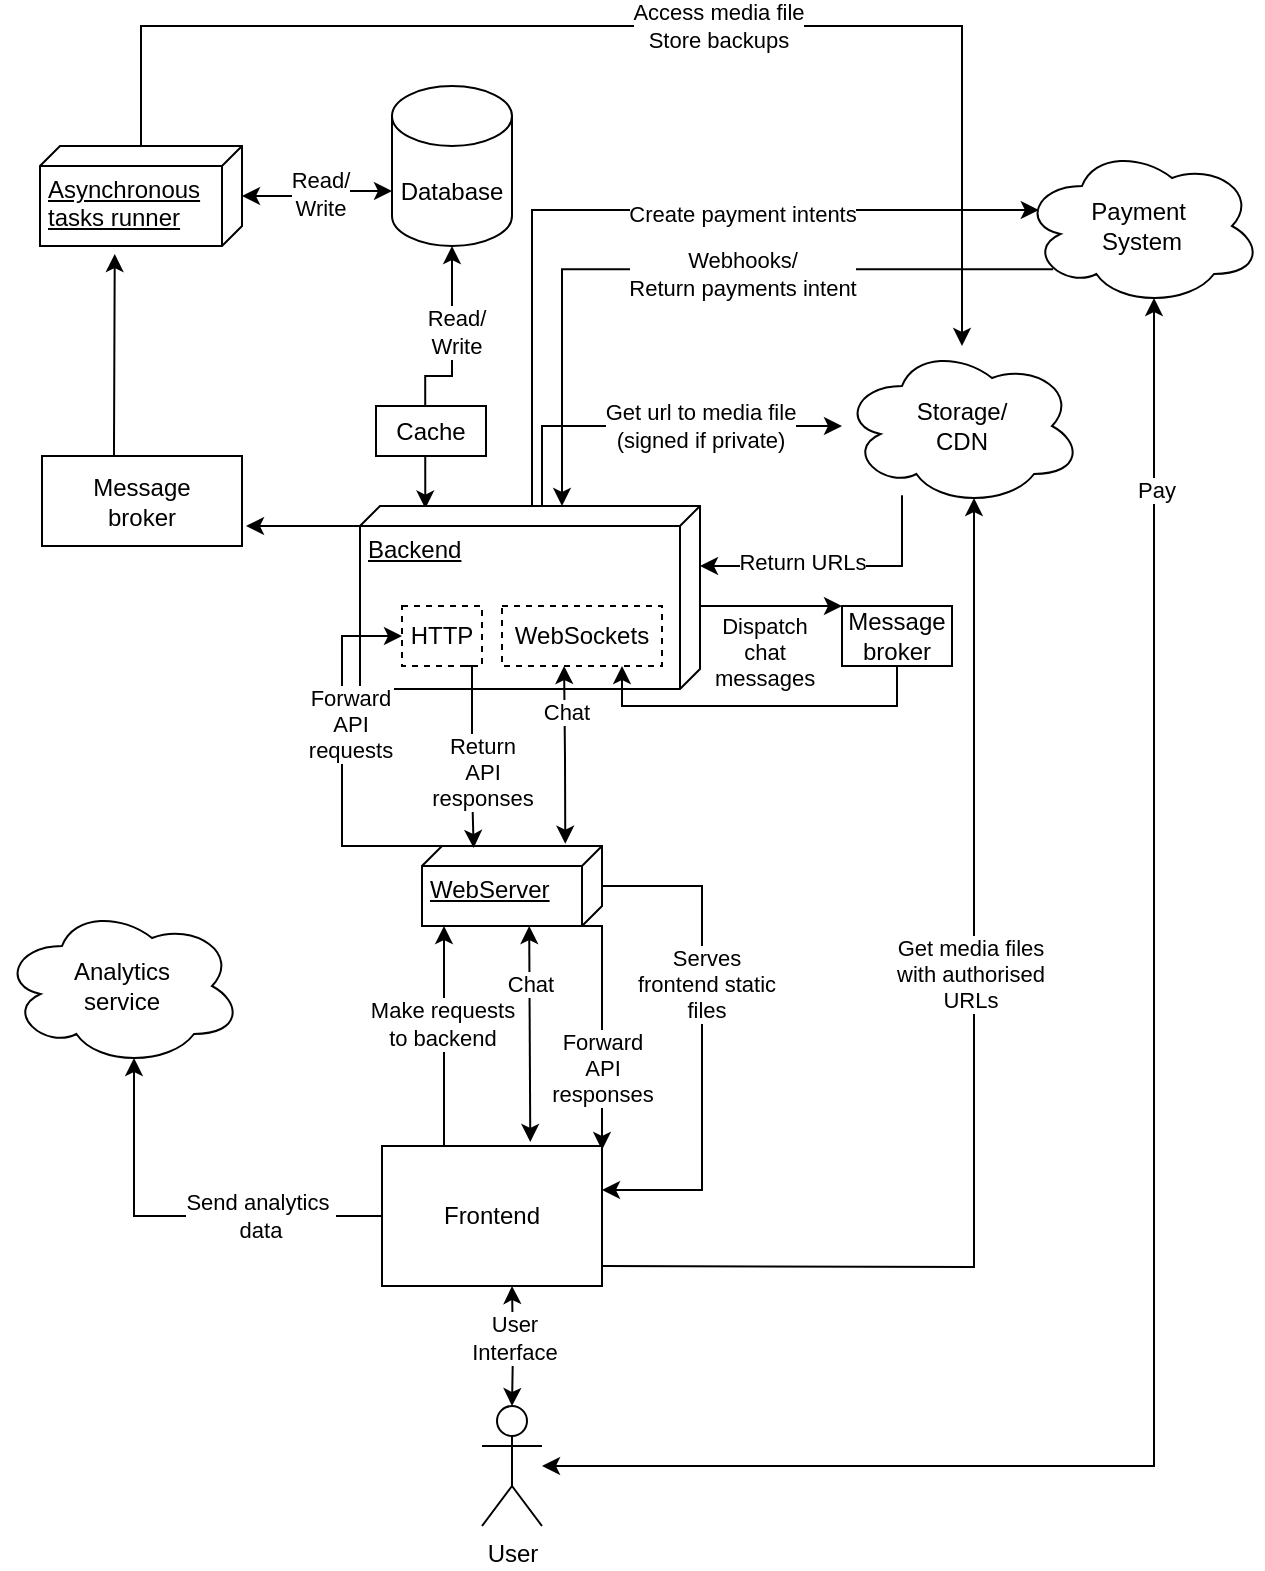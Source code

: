 <mxfile version="21.6.1" type="device">
  <diagram name="Pagina-1" id="fdz4QXpkvpul3tvmRbTT">
    <mxGraphModel dx="909" dy="1742" grid="1" gridSize="10" guides="1" tooltips="1" connect="1" arrows="1" fold="1" page="1" pageScale="1" pageWidth="827" pageHeight="1169" math="0" shadow="0">
      <root>
        <mxCell id="0" />
        <mxCell id="1" parent="0" />
        <mxCell id="l76QbwL-3-QyEtIjUvNq-57" style="edgeStyle=orthogonalEdgeStyle;rounded=0;orthogonalLoop=1;jettySize=auto;html=1;entryX=0.55;entryY=0.95;entryDx=0;entryDy=0;entryPerimeter=0;startArrow=classic;startFill=1;" parent="1" source="l76QbwL-3-QyEtIjUvNq-1" target="l76QbwL-3-QyEtIjUvNq-52" edge="1">
          <mxGeometry relative="1" as="geometry" />
        </mxCell>
        <mxCell id="l76QbwL-3-QyEtIjUvNq-58" value="Pay" style="edgeLabel;html=1;align=center;verticalAlign=middle;resizable=0;points=[];" parent="l76QbwL-3-QyEtIjUvNq-57" vertex="1" connectable="0">
          <mxGeometry x="0.784" y="-1" relative="1" as="geometry">
            <mxPoint as="offset" />
          </mxGeometry>
        </mxCell>
        <mxCell id="l76QbwL-3-QyEtIjUvNq-1" value="User" style="shape=umlActor;verticalLabelPosition=bottom;verticalAlign=top;html=1;outlineConnect=0;" parent="1" vertex="1">
          <mxGeometry x="430" y="590" width="30" height="60" as="geometry" />
        </mxCell>
        <mxCell id="l76QbwL-3-QyEtIjUvNq-22" value="" style="edgeStyle=orthogonalEdgeStyle;rounded=0;orthogonalLoop=1;jettySize=auto;html=1;" parent="1" source="l76QbwL-3-QyEtIjUvNq-3" edge="1">
          <mxGeometry relative="1" as="geometry">
            <mxPoint x="490" y="482" as="targetPoint" />
            <Array as="points">
              <mxPoint x="540" y="330" />
              <mxPoint x="540" y="482" />
            </Array>
          </mxGeometry>
        </mxCell>
        <mxCell id="l76QbwL-3-QyEtIjUvNq-23" value="Serves&lt;br&gt;frontend static&lt;br&gt;files" style="edgeLabel;html=1;align=center;verticalAlign=middle;resizable=0;points=[];" parent="l76QbwL-3-QyEtIjUvNq-22" vertex="1" connectable="0">
          <mxGeometry x="-0.214" y="2" relative="1" as="geometry">
            <mxPoint as="offset" />
          </mxGeometry>
        </mxCell>
        <mxCell id="l76QbwL-3-QyEtIjUvNq-3" value="WebServer" style="verticalAlign=top;align=left;spacingTop=8;spacingLeft=2;spacingRight=12;shape=cube;size=10;direction=south;fontStyle=4;html=1;whiteSpace=wrap;" parent="1" vertex="1">
          <mxGeometry x="400" y="310" width="90" height="40" as="geometry" />
        </mxCell>
        <mxCell id="l76QbwL-3-QyEtIjUvNq-19" style="edgeStyle=orthogonalEdgeStyle;rounded=0;orthogonalLoop=1;jettySize=auto;html=1;startArrow=classic;startFill=1;" parent="1" target="l76QbwL-3-QyEtIjUvNq-1" edge="1">
          <mxGeometry relative="1" as="geometry">
            <mxPoint x="445" y="530" as="sourcePoint" />
          </mxGeometry>
        </mxCell>
        <mxCell id="l76QbwL-3-QyEtIjUvNq-20" value="User&lt;br&gt;Interface" style="edgeLabel;html=1;align=center;verticalAlign=middle;resizable=0;points=[];" parent="l76QbwL-3-QyEtIjUvNq-19" vertex="1" connectable="0">
          <mxGeometry x="-0.154" relative="1" as="geometry">
            <mxPoint as="offset" />
          </mxGeometry>
        </mxCell>
        <mxCell id="l76QbwL-3-QyEtIjUvNq-24" value="" style="edgeStyle=orthogonalEdgeStyle;rounded=0;orthogonalLoop=1;jettySize=auto;html=1;" parent="1" edge="1">
          <mxGeometry relative="1" as="geometry">
            <mxPoint x="411" y="462" as="sourcePoint" />
            <mxPoint x="411" y="350" as="targetPoint" />
          </mxGeometry>
        </mxCell>
        <mxCell id="l76QbwL-3-QyEtIjUvNq-25" value="Make requests &lt;br&gt;to backend" style="edgeLabel;html=1;align=center;verticalAlign=middle;resizable=0;points=[];" parent="l76QbwL-3-QyEtIjUvNq-24" vertex="1" connectable="0">
          <mxGeometry x="0.125" y="1" relative="1" as="geometry">
            <mxPoint as="offset" />
          </mxGeometry>
        </mxCell>
        <mxCell id="l76QbwL-3-QyEtIjUvNq-38" style="edgeStyle=orthogonalEdgeStyle;rounded=0;orthogonalLoop=1;jettySize=auto;html=1;exitX=0;exitY=0;exitDx=58;exitDy=0;exitPerimeter=0;entryX=0.55;entryY=0.95;entryDx=0;entryDy=0;entryPerimeter=0;" parent="1" target="l76QbwL-3-QyEtIjUvNq-33" edge="1">
          <mxGeometry relative="1" as="geometry">
            <mxPoint x="490" y="520" as="sourcePoint" />
          </mxGeometry>
        </mxCell>
        <mxCell id="l76QbwL-3-QyEtIjUvNq-39" value="Get media files&lt;br&gt;with authorised&lt;br&gt;URLs" style="edgeLabel;html=1;align=center;verticalAlign=middle;resizable=0;points=[];" parent="l76QbwL-3-QyEtIjUvNq-38" vertex="1" connectable="0">
          <mxGeometry x="0.165" y="2" relative="1" as="geometry">
            <mxPoint as="offset" />
          </mxGeometry>
        </mxCell>
        <mxCell id="l76QbwL-3-QyEtIjUvNq-34" style="edgeStyle=orthogonalEdgeStyle;rounded=0;orthogonalLoop=1;jettySize=auto;html=1;exitX=0;exitY=0;exitDx=0;exitDy=60;exitPerimeter=0;" parent="1" source="l76QbwL-3-QyEtIjUvNq-21" target="l76QbwL-3-QyEtIjUvNq-33" edge="1">
          <mxGeometry relative="1" as="geometry">
            <Array as="points">
              <mxPoint x="460" y="100" />
            </Array>
          </mxGeometry>
        </mxCell>
        <mxCell id="l76QbwL-3-QyEtIjUvNq-35" value="Get url to media file&lt;br&gt;(signed if private)" style="edgeLabel;html=1;align=center;verticalAlign=middle;resizable=0;points=[];" parent="l76QbwL-3-QyEtIjUvNq-34" vertex="1" connectable="0">
          <mxGeometry x="0.031" relative="1" as="geometry">
            <mxPoint x="30" as="offset" />
          </mxGeometry>
        </mxCell>
        <mxCell id="l76QbwL-3-QyEtIjUvNq-41" style="edgeStyle=orthogonalEdgeStyle;rounded=0;orthogonalLoop=1;jettySize=auto;html=1;entryX=0.5;entryY=1;entryDx=0;entryDy=0;entryPerimeter=0;exitX=0.014;exitY=0.808;exitDx=0;exitDy=0;exitPerimeter=0;startArrow=classic;startFill=1;" parent="1" source="l76QbwL-3-QyEtIjUvNq-21" target="l76QbwL-3-QyEtIjUvNq-40" edge="1">
          <mxGeometry relative="1" as="geometry" />
        </mxCell>
        <mxCell id="l76QbwL-3-QyEtIjUvNq-42" value="Read/&lt;br&gt;Write" style="edgeLabel;html=1;align=center;verticalAlign=middle;resizable=0;points=[];" parent="l76QbwL-3-QyEtIjUvNq-41" vertex="1" connectable="0">
          <mxGeometry x="0.405" y="-2" relative="1" as="geometry">
            <mxPoint as="offset" />
          </mxGeometry>
        </mxCell>
        <mxCell id="l76QbwL-3-QyEtIjUvNq-49" style="edgeStyle=orthogonalEdgeStyle;rounded=0;orthogonalLoop=1;jettySize=auto;html=1;exitX=0;exitY=0;exitDx=10;exitDy=130;exitPerimeter=0;entryX=0.62;entryY=-0.02;entryDx=0;entryDy=0;entryPerimeter=0;" parent="1" source="l76QbwL-3-QyEtIjUvNq-21" edge="1">
          <mxGeometry relative="1" as="geometry">
            <mxPoint x="312" y="150" as="targetPoint" />
            <Array as="points">
              <mxPoint x="350" y="150" />
            </Array>
          </mxGeometry>
        </mxCell>
        <mxCell id="l76QbwL-3-QyEtIjUvNq-53" style="edgeStyle=orthogonalEdgeStyle;rounded=0;orthogonalLoop=1;jettySize=auto;html=1;entryX=0.07;entryY=0.4;entryDx=0;entryDy=0;entryPerimeter=0;" parent="1" source="l76QbwL-3-QyEtIjUvNq-21" target="l76QbwL-3-QyEtIjUvNq-52" edge="1">
          <mxGeometry relative="1" as="geometry">
            <mxPoint x="680" y="30" as="targetPoint" />
            <Array as="points">
              <mxPoint x="455" y="-8" />
            </Array>
          </mxGeometry>
        </mxCell>
        <mxCell id="l76QbwL-3-QyEtIjUvNq-56" value="Create payment intents" style="edgeLabel;html=1;align=center;verticalAlign=middle;resizable=0;points=[];" parent="l76QbwL-3-QyEtIjUvNq-53" vertex="1" connectable="0">
          <mxGeometry x="0.261" y="-2" relative="1" as="geometry">
            <mxPoint as="offset" />
          </mxGeometry>
        </mxCell>
        <mxCell id="l76QbwL-3-QyEtIjUvNq-69" style="edgeStyle=orthogonalEdgeStyle;rounded=0;orthogonalLoop=1;jettySize=auto;html=1;entryX=0;entryY=0;entryDx=0;entryDy=0;" parent="1" source="l76QbwL-3-QyEtIjUvNq-21" target="l76QbwL-3-QyEtIjUvNq-65" edge="1">
          <mxGeometry relative="1" as="geometry">
            <Array as="points">
              <mxPoint x="550" y="190" />
              <mxPoint x="550" y="190" />
            </Array>
          </mxGeometry>
        </mxCell>
        <mxCell id="l76QbwL-3-QyEtIjUvNq-70" value="Dispatch&lt;br&gt;chat&lt;br&gt;messages" style="edgeLabel;html=1;align=center;verticalAlign=middle;resizable=0;points=[];" parent="l76QbwL-3-QyEtIjUvNq-69" vertex="1" connectable="0">
          <mxGeometry x="-0.197" y="-1" relative="1" as="geometry">
            <mxPoint x="3" y="22" as="offset" />
          </mxGeometry>
        </mxCell>
        <mxCell id="l76QbwL-3-QyEtIjUvNq-21" value="Backend" style="verticalAlign=top;align=left;spacingTop=8;spacingLeft=2;spacingRight=12;shape=cube;size=10;direction=south;fontStyle=4;html=1;whiteSpace=wrap;" parent="1" vertex="1">
          <mxGeometry x="369" y="140" width="170" height="91.54" as="geometry" />
        </mxCell>
        <mxCell id="l76QbwL-3-QyEtIjUvNq-31" style="edgeStyle=orthogonalEdgeStyle;rounded=0;orthogonalLoop=1;jettySize=auto;html=1;exitX=0;exitY=0;exitDx=40;exitDy=10;exitPerimeter=0;entryX=0;entryY=0;entryDx=0;entryDy=0;entryPerimeter=0;" parent="1" source="l76QbwL-3-QyEtIjUvNq-3" edge="1">
          <mxGeometry relative="1" as="geometry">
            <mxPoint x="420" y="320" as="sourcePoint" />
            <mxPoint x="490" y="462" as="targetPoint" />
            <Array as="points">
              <mxPoint x="490" y="350" />
            </Array>
          </mxGeometry>
        </mxCell>
        <mxCell id="l76QbwL-3-QyEtIjUvNq-32" value="Forward&lt;br&gt;API&lt;br&gt;responses" style="edgeLabel;html=1;align=center;verticalAlign=middle;resizable=0;points=[];" parent="l76QbwL-3-QyEtIjUvNq-31" vertex="1" connectable="0">
          <mxGeometry x="0.414" y="-3" relative="1" as="geometry">
            <mxPoint x="3" y="-6" as="offset" />
          </mxGeometry>
        </mxCell>
        <mxCell id="l76QbwL-3-QyEtIjUvNq-36" style="edgeStyle=orthogonalEdgeStyle;rounded=0;orthogonalLoop=1;jettySize=auto;html=1;entryX=0;entryY=0;entryDx=30;entryDy=0;entryPerimeter=0;" parent="1" source="l76QbwL-3-QyEtIjUvNq-33" target="l76QbwL-3-QyEtIjUvNq-21" edge="1">
          <mxGeometry relative="1" as="geometry">
            <Array as="points">
              <mxPoint x="640" y="170" />
            </Array>
          </mxGeometry>
        </mxCell>
        <mxCell id="l76QbwL-3-QyEtIjUvNq-37" value="Return URLs" style="edgeLabel;html=1;align=center;verticalAlign=middle;resizable=0;points=[];" parent="l76QbwL-3-QyEtIjUvNq-36" vertex="1" connectable="0">
          <mxGeometry x="0.047" y="-2" relative="1" as="geometry">
            <mxPoint x="-14" as="offset" />
          </mxGeometry>
        </mxCell>
        <mxCell id="l76QbwL-3-QyEtIjUvNq-33" value="Storage/&lt;br&gt;CDN" style="ellipse;shape=cloud;whiteSpace=wrap;html=1;" parent="1" vertex="1">
          <mxGeometry x="610" y="60" width="120" height="80" as="geometry" />
        </mxCell>
        <mxCell id="l76QbwL-3-QyEtIjUvNq-40" value="Database" style="shape=cylinder3;whiteSpace=wrap;html=1;boundedLbl=1;backgroundOutline=1;size=15;" parent="1" vertex="1">
          <mxGeometry x="385" y="-70" width="60" height="80" as="geometry" />
        </mxCell>
        <mxCell id="GdtlTfJhkLCehxx7cX15-3" style="edgeStyle=orthogonalEdgeStyle;rounded=0;orthogonalLoop=1;jettySize=auto;html=1;entryX=0.55;entryY=0.95;entryDx=0;entryDy=0;entryPerimeter=0;" edge="1" parent="1" source="l76QbwL-3-QyEtIjUvNq-43" target="GdtlTfJhkLCehxx7cX15-2">
          <mxGeometry relative="1" as="geometry" />
        </mxCell>
        <mxCell id="GdtlTfJhkLCehxx7cX15-4" value="Send analytics&amp;nbsp;&lt;br&gt;data" style="edgeLabel;html=1;align=center;verticalAlign=middle;resizable=0;points=[];" vertex="1" connectable="0" parent="GdtlTfJhkLCehxx7cX15-3">
          <mxGeometry x="-0.076" y="-1" relative="1" as="geometry">
            <mxPoint x="33" y="1" as="offset" />
          </mxGeometry>
        </mxCell>
        <mxCell id="l76QbwL-3-QyEtIjUvNq-43" value="Frontend" style="html=1;whiteSpace=wrap;" parent="1" vertex="1">
          <mxGeometry x="380" y="460" width="110" height="70" as="geometry" />
        </mxCell>
        <mxCell id="l76QbwL-3-QyEtIjUvNq-48" style="edgeStyle=orthogonalEdgeStyle;rounded=0;orthogonalLoop=1;jettySize=auto;html=1;entryX=1.08;entryY=0.63;entryDx=0;entryDy=0;entryPerimeter=0;" parent="1" target="l76QbwL-3-QyEtIjUvNq-46" edge="1">
          <mxGeometry relative="1" as="geometry">
            <mxPoint x="246" y="119" as="sourcePoint" />
            <Array as="points">
              <mxPoint x="246" y="110" />
              <mxPoint x="246" y="110" />
            </Array>
          </mxGeometry>
        </mxCell>
        <mxCell id="l76QbwL-3-QyEtIjUvNq-50" style="edgeStyle=orthogonalEdgeStyle;rounded=0;orthogonalLoop=1;jettySize=auto;html=1;entryX=0;entryY=0;entryDx=0;entryDy=52.5;entryPerimeter=0;startArrow=classic;startFill=1;" parent="1" source="l76QbwL-3-QyEtIjUvNq-46" target="l76QbwL-3-QyEtIjUvNq-40" edge="1">
          <mxGeometry relative="1" as="geometry" />
        </mxCell>
        <mxCell id="l76QbwL-3-QyEtIjUvNq-51" value="Read/&lt;br&gt;Write" style="edgeLabel;html=1;align=center;verticalAlign=middle;resizable=0;points=[];" parent="l76QbwL-3-QyEtIjUvNq-50" vertex="1" connectable="0">
          <mxGeometry x="0.033" relative="1" as="geometry">
            <mxPoint x="1" y="1" as="offset" />
          </mxGeometry>
        </mxCell>
        <mxCell id="l76QbwL-3-QyEtIjUvNq-76" style="edgeStyle=orthogonalEdgeStyle;rounded=0;orthogonalLoop=1;jettySize=auto;html=1;" parent="1" source="l76QbwL-3-QyEtIjUvNq-46" target="l76QbwL-3-QyEtIjUvNq-33" edge="1">
          <mxGeometry relative="1" as="geometry">
            <Array as="points">
              <mxPoint x="260" y="-100" />
              <mxPoint x="670" y="-100" />
            </Array>
          </mxGeometry>
        </mxCell>
        <mxCell id="l76QbwL-3-QyEtIjUvNq-77" value="Access media file&lt;br&gt;Store backups" style="edgeLabel;html=1;align=center;verticalAlign=middle;resizable=0;points=[];" parent="l76QbwL-3-QyEtIjUvNq-76" vertex="1" connectable="0">
          <mxGeometry x="0.104" relative="1" as="geometry">
            <mxPoint as="offset" />
          </mxGeometry>
        </mxCell>
        <mxCell id="l76QbwL-3-QyEtIjUvNq-46" value="Asynchronous&lt;br&gt;tasks runner" style="verticalAlign=top;align=left;spacingTop=8;spacingLeft=2;spacingRight=12;shape=cube;size=10;direction=south;fontStyle=4;html=1;whiteSpace=wrap;" parent="1" vertex="1">
          <mxGeometry x="209" y="-40" width="101" height="50" as="geometry" />
        </mxCell>
        <mxCell id="l76QbwL-3-QyEtIjUvNq-54" style="edgeStyle=orthogonalEdgeStyle;rounded=0;orthogonalLoop=1;jettySize=auto;html=1;exitX=0.13;exitY=0.77;exitDx=0;exitDy=0;exitPerimeter=0;" parent="1" source="l76QbwL-3-QyEtIjUvNq-52" edge="1">
          <mxGeometry relative="1" as="geometry">
            <mxPoint x="470" y="140" as="targetPoint" />
            <Array as="points">
              <mxPoint x="470" y="22" />
              <mxPoint x="470" y="140" />
            </Array>
          </mxGeometry>
        </mxCell>
        <mxCell id="l76QbwL-3-QyEtIjUvNq-55" value="Webhooks/&lt;br&gt;Return payments intent" style="edgeLabel;html=1;align=center;verticalAlign=middle;resizable=0;points=[];" parent="l76QbwL-3-QyEtIjUvNq-54" vertex="1" connectable="0">
          <mxGeometry x="-0.46" y="2" relative="1" as="geometry">
            <mxPoint x="-57" as="offset" />
          </mxGeometry>
        </mxCell>
        <mxCell id="l76QbwL-3-QyEtIjUvNq-52" value="Payment&amp;nbsp;&lt;br&gt;System" style="ellipse;shape=cloud;whiteSpace=wrap;html=1;" parent="1" vertex="1">
          <mxGeometry x="700" y="-40" width="120" height="80" as="geometry" />
        </mxCell>
        <mxCell id="l76QbwL-3-QyEtIjUvNq-59" value="Cache" style="html=1;whiteSpace=wrap;" parent="1" vertex="1">
          <mxGeometry x="377" y="90" width="55" height="25" as="geometry" />
        </mxCell>
        <mxCell id="l76QbwL-3-QyEtIjUvNq-63" value="HTTP" style="html=1;whiteSpace=wrap;dashed=1;" parent="1" vertex="1">
          <mxGeometry x="390" y="190" width="40" height="30" as="geometry" />
        </mxCell>
        <mxCell id="l76QbwL-3-QyEtIjUvNq-71" style="edgeStyle=orthogonalEdgeStyle;rounded=0;orthogonalLoop=1;jettySize=auto;html=1;exitX=0.25;exitY=1;exitDx=0;exitDy=0;entryX=0.674;entryY=-0.029;entryDx=0;entryDy=0;entryPerimeter=0;startArrow=classic;startFill=1;" parent="1" target="l76QbwL-3-QyEtIjUvNq-43" edge="1">
          <mxGeometry relative="1" as="geometry">
            <mxPoint x="453.6" y="350" as="sourcePoint" />
            <mxPoint x="453.81" y="440" as="targetPoint" />
          </mxGeometry>
        </mxCell>
        <mxCell id="l76QbwL-3-QyEtIjUvNq-72" value="Chat" style="edgeLabel;html=1;align=center;verticalAlign=middle;resizable=0;points=[];" parent="l76QbwL-3-QyEtIjUvNq-71" vertex="1" connectable="0">
          <mxGeometry x="-0.348" relative="1" as="geometry">
            <mxPoint y="-6" as="offset" />
          </mxGeometry>
        </mxCell>
        <mxCell id="l76QbwL-3-QyEtIjUvNq-64" value="WebSockets" style="html=1;whiteSpace=wrap;dashed=1;" parent="1" vertex="1">
          <mxGeometry x="440" y="190" width="80" height="30" as="geometry" />
        </mxCell>
        <mxCell id="l76QbwL-3-QyEtIjUvNq-68" style="edgeStyle=orthogonalEdgeStyle;rounded=0;orthogonalLoop=1;jettySize=auto;html=1;entryX=0.75;entryY=1;entryDx=0;entryDy=0;" parent="1" source="l76QbwL-3-QyEtIjUvNq-65" target="l76QbwL-3-QyEtIjUvNq-64" edge="1">
          <mxGeometry relative="1" as="geometry">
            <Array as="points">
              <mxPoint x="637" y="240" />
              <mxPoint x="500" y="240" />
            </Array>
          </mxGeometry>
        </mxCell>
        <mxCell id="l76QbwL-3-QyEtIjUvNq-65" value="Message&lt;br&gt;broker" style="html=1;whiteSpace=wrap;" parent="1" vertex="1">
          <mxGeometry x="610" y="190" width="55" height="30" as="geometry" />
        </mxCell>
        <mxCell id="l76QbwL-3-QyEtIjUvNq-66" value="Message&lt;br&gt;broker" style="html=1;whiteSpace=wrap;" parent="1" vertex="1">
          <mxGeometry x="210" y="115" width="100" height="45" as="geometry" />
        </mxCell>
        <mxCell id="l76QbwL-3-QyEtIjUvNq-73" style="edgeStyle=orthogonalEdgeStyle;rounded=0;orthogonalLoop=1;jettySize=auto;html=1;exitX=0.25;exitY=1;exitDx=0;exitDy=0;startArrow=classic;startFill=1;entryX=-0.029;entryY=0.204;entryDx=0;entryDy=0;entryPerimeter=0;" parent="1" edge="1" target="l76QbwL-3-QyEtIjUvNq-3">
          <mxGeometry relative="1" as="geometry">
            <mxPoint x="471.04" y="220" as="sourcePoint" />
            <mxPoint x="470" y="310" as="targetPoint" />
          </mxGeometry>
        </mxCell>
        <mxCell id="l76QbwL-3-QyEtIjUvNq-74" value="Chat" style="edgeLabel;html=1;align=center;verticalAlign=middle;resizable=0;points=[];" parent="l76QbwL-3-QyEtIjUvNq-73" vertex="1" connectable="0">
          <mxGeometry x="-0.348" relative="1" as="geometry">
            <mxPoint y="-6" as="offset" />
          </mxGeometry>
        </mxCell>
        <mxCell id="l76QbwL-3-QyEtIjUvNq-27" style="edgeStyle=orthogonalEdgeStyle;rounded=0;orthogonalLoop=1;jettySize=auto;html=1;exitX=0;exitY=0;exitDx=0;exitDy=80;exitPerimeter=0;" parent="1" source="l76QbwL-3-QyEtIjUvNq-3" target="l76QbwL-3-QyEtIjUvNq-63" edge="1">
          <mxGeometry relative="1" as="geometry">
            <Array as="points">
              <mxPoint x="360" y="310" />
              <mxPoint x="360" y="205" />
            </Array>
          </mxGeometry>
        </mxCell>
        <mxCell id="l76QbwL-3-QyEtIjUvNq-28" value="Forward&lt;br&gt;API&lt;br&gt;requests" style="edgeLabel;html=1;align=center;verticalAlign=middle;resizable=0;points=[];" parent="l76QbwL-3-QyEtIjUvNq-27" vertex="1" connectable="0">
          <mxGeometry x="0.414" y="-3" relative="1" as="geometry">
            <mxPoint x="1" y="20" as="offset" />
          </mxGeometry>
        </mxCell>
        <mxCell id="l76QbwL-3-QyEtIjUvNq-29" style="edgeStyle=orthogonalEdgeStyle;rounded=0;orthogonalLoop=1;jettySize=auto;html=1;exitX=0.75;exitY=1;exitDx=0;exitDy=0;entryX=0.025;entryY=0.713;entryDx=0;entryDy=0;entryPerimeter=0;" parent="1" source="l76QbwL-3-QyEtIjUvNq-63" target="l76QbwL-3-QyEtIjUvNq-3" edge="1">
          <mxGeometry relative="1" as="geometry">
            <mxPoint x="464.5" y="200" as="sourcePoint" />
            <mxPoint x="426" y="300" as="targetPoint" />
            <Array as="points">
              <mxPoint x="425" y="220" />
              <mxPoint x="425" y="280" />
              <mxPoint x="426" y="280" />
            </Array>
          </mxGeometry>
        </mxCell>
        <mxCell id="l76QbwL-3-QyEtIjUvNq-30" value="Return&lt;br&gt;API&lt;br&gt;responses" style="edgeLabel;html=1;align=center;verticalAlign=middle;resizable=0;points=[];" parent="l76QbwL-3-QyEtIjUvNq-29" vertex="1" connectable="0">
          <mxGeometry x="-0.4" y="-2" relative="1" as="geometry">
            <mxPoint x="7" y="29" as="offset" />
          </mxGeometry>
        </mxCell>
        <mxCell id="GdtlTfJhkLCehxx7cX15-2" value="Analytics&lt;br&gt;service" style="ellipse;shape=cloud;whiteSpace=wrap;html=1;" vertex="1" parent="1">
          <mxGeometry x="190" y="340" width="120" height="80" as="geometry" />
        </mxCell>
      </root>
    </mxGraphModel>
  </diagram>
</mxfile>
